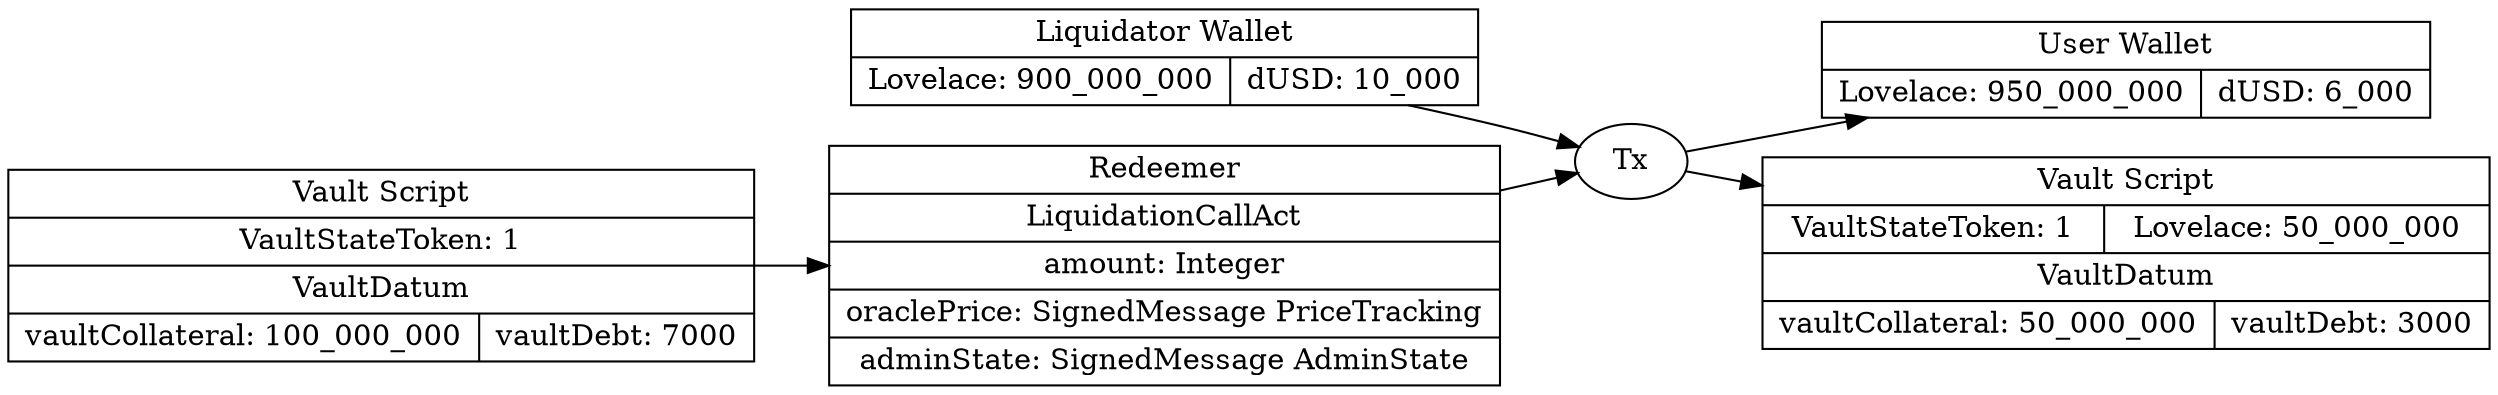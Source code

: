 digraph "LiquidationCallAct" {
  rankdir = LR;

  wallet_in [shape=record,label="{{Liquidator Wallet | {Lovelace: 900_000_000 | dUSD: 10_000}}}"];
  wallet_out [shape=record,label="{{User Wallet | {Lovelace: 950_000_000 | dUSD: 6_000}}}"];

  vault_script_in
    [ shape=record
    , label=
        "{{ Vault Script
         | {VaultStateToken: 1}
         | VaultDatum
         | { vaultCollateral: 100_000_000
           | vaultDebt: 7000
           }
         }}"
    ];
  vault_script_out
    [ shape=record
    , label=
        "{{ Vault Script
         | {VaultStateToken: 1 | Lovelace: 50_000_000}
         | VaultDatum
         | { vaultCollateral: 50_000_000
           | vaultDebt: 3000
           }
         }}"
    ];

  redeemer
    [ shape=record
    , label="{{Redeemer
             | LiquidationCallAct
             | amount: Integer
             | oraclePrice: SignedMessage PriceTracking
             | adminState: SignedMessage AdminState
             }}"
    ];

  tx [label="Tx"];

  wallet_in -> tx ;
  vault_script_in -> redeemer;
  redeemer -> tx;
  tx -> wallet_out;
  tx -> vault_script_out;
}
